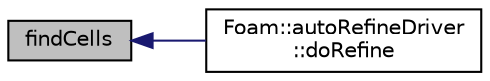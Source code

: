 digraph "findCells"
{
  bgcolor="transparent";
  edge [fontname="Helvetica",fontsize="10",labelfontname="Helvetica",labelfontsize="10"];
  node [fontname="Helvetica",fontsize="10",shape=record];
  rankdir="LR";
  Node1 [label="findCells",height=0.2,width=0.4,color="black", fillcolor="grey75", style="filled", fontcolor="black"];
  Node1 -> Node2 [dir="back",color="midnightblue",fontsize="10",style="solid",fontname="Helvetica"];
  Node2 [label="Foam::autoRefineDriver\l::doRefine",height=0.2,width=0.4,color="black",URL="$a00085.html#a139ba4e0313668a135ae0a86b4468ea9",tooltip="Do all the refinement. "];
}
